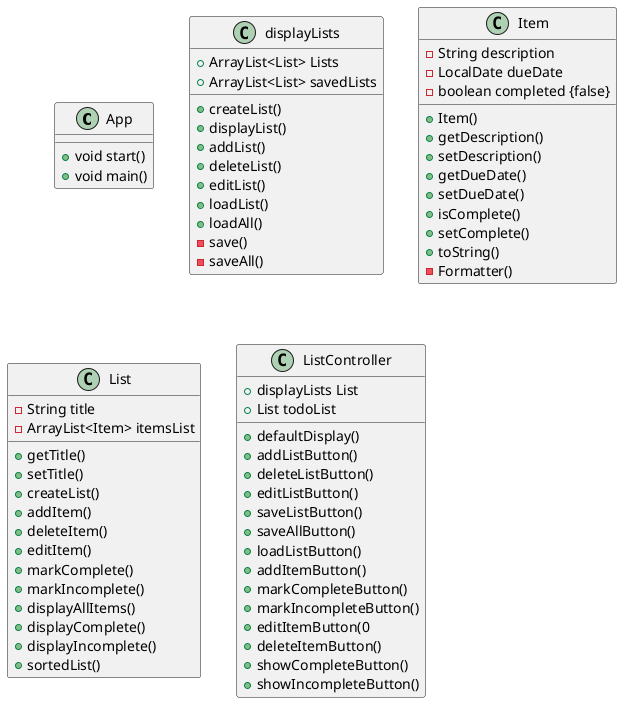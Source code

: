 @startuml
Class App{
 +void start()
 +void main()
}

Class displayLists{
+ArrayList<List> Lists
+ArrayList<List> savedLists
+createList()
+displayList()
+addList()
+deleteList()
+editList()
+loadList()
+loadAll()
-save()
-saveAll()
}

Class Item{
-String description
-LocalDate dueDate
-boolean completed {false}
+Item()
+getDescription()
+setDescription()
+getDueDate()
+setDueDate()
+isComplete()
+setComplete()
+toString()
-Formatter()
}

Class List{
-String title
-ArrayList<Item> itemsList
+getTitle()
+setTitle()
+createList()
+addItem()
+deleteItem()
+editItem()
+markComplete()
+markIncomplete()
+displayAllItems()
+displayComplete()
+displayIncomplete()
+sortedList()
}

Class ListController{
+displayLists List
+List todoList
+defaultDisplay()
+addListButton()
+deleteListButton()
+editListButton()
+saveListButton()
+saveAllButton()
+loadListButton()
+addItemButton()
+markCompleteButton()
+markIncompleteButton()
+editItemButton(0
+deleteItemButton()
+showCompleteButton()
+showIncompleteButton()
}
@enduml